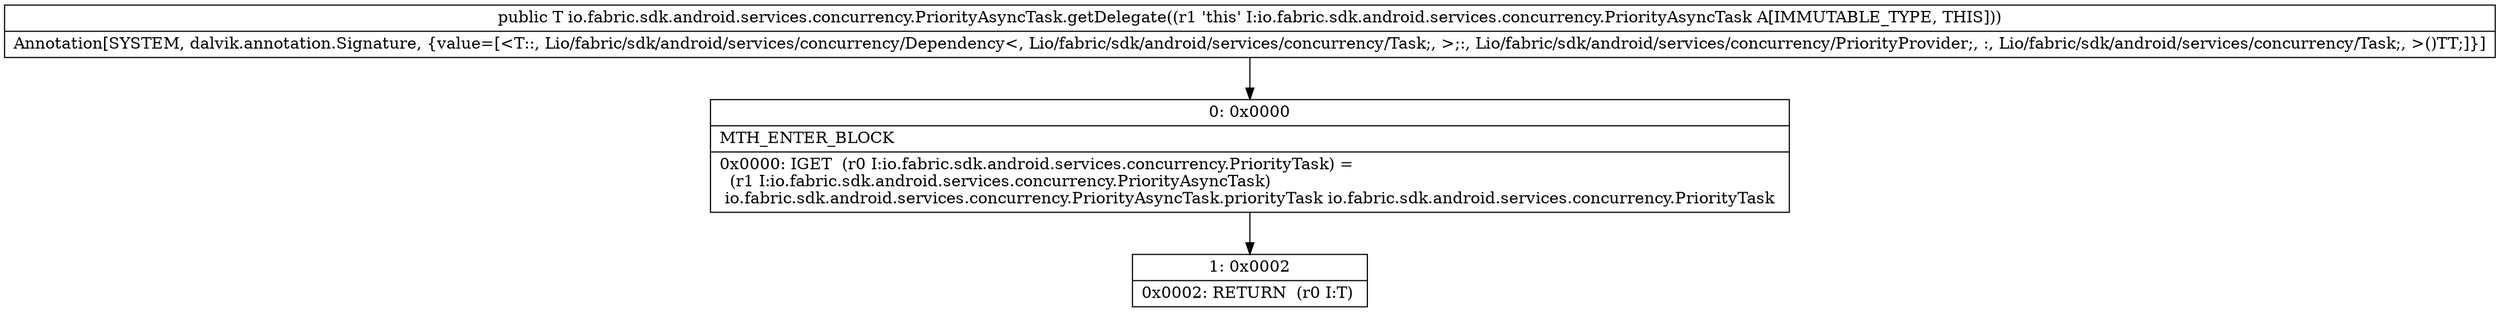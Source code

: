 digraph "CFG forio.fabric.sdk.android.services.concurrency.PriorityAsyncTask.getDelegate()Lio\/fabric\/sdk\/android\/services\/concurrency\/Dependency;" {
Node_0 [shape=record,label="{0\:\ 0x0000|MTH_ENTER_BLOCK\l|0x0000: IGET  (r0 I:io.fabric.sdk.android.services.concurrency.PriorityTask) = \l  (r1 I:io.fabric.sdk.android.services.concurrency.PriorityAsyncTask)\l io.fabric.sdk.android.services.concurrency.PriorityAsyncTask.priorityTask io.fabric.sdk.android.services.concurrency.PriorityTask \l}"];
Node_1 [shape=record,label="{1\:\ 0x0002|0x0002: RETURN  (r0 I:T) \l}"];
MethodNode[shape=record,label="{public T io.fabric.sdk.android.services.concurrency.PriorityAsyncTask.getDelegate((r1 'this' I:io.fabric.sdk.android.services.concurrency.PriorityAsyncTask A[IMMUTABLE_TYPE, THIS]))  | Annotation[SYSTEM, dalvik.annotation.Signature, \{value=[\<T::, Lio\/fabric\/sdk\/android\/services\/concurrency\/Dependency\<, Lio\/fabric\/sdk\/android\/services\/concurrency\/Task;, \>;:, Lio\/fabric\/sdk\/android\/services\/concurrency\/PriorityProvider;, :, Lio\/fabric\/sdk\/android\/services\/concurrency\/Task;, \>()TT;]\}]\l}"];
MethodNode -> Node_0;
Node_0 -> Node_1;
}

